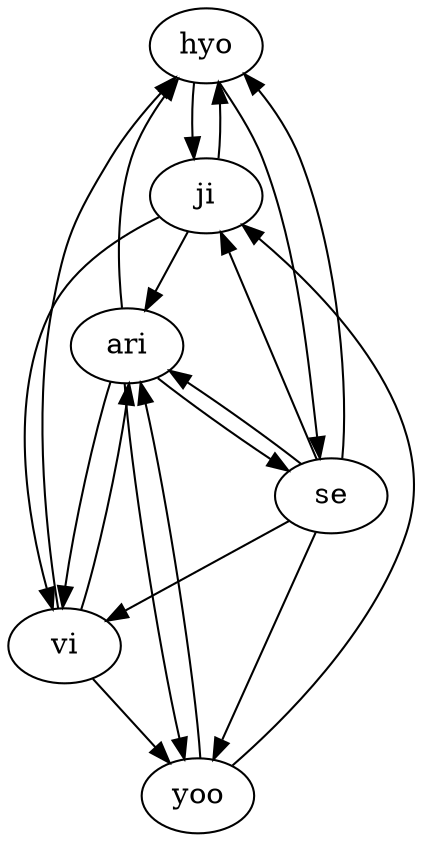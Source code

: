digraph {
hyo->ji;
ji->hyo;
vi->hyo;
hyo->se;
se->hyo;
ari->hyo;
yoo->ji;
ji->vi;
se->ji;
ji->ari;
vi->yoo;
se->yoo;
yoo->ari;
ari->yoo;
se->vi;
vi->ari;
ari->vi;
se->ari;
ari->se;
}